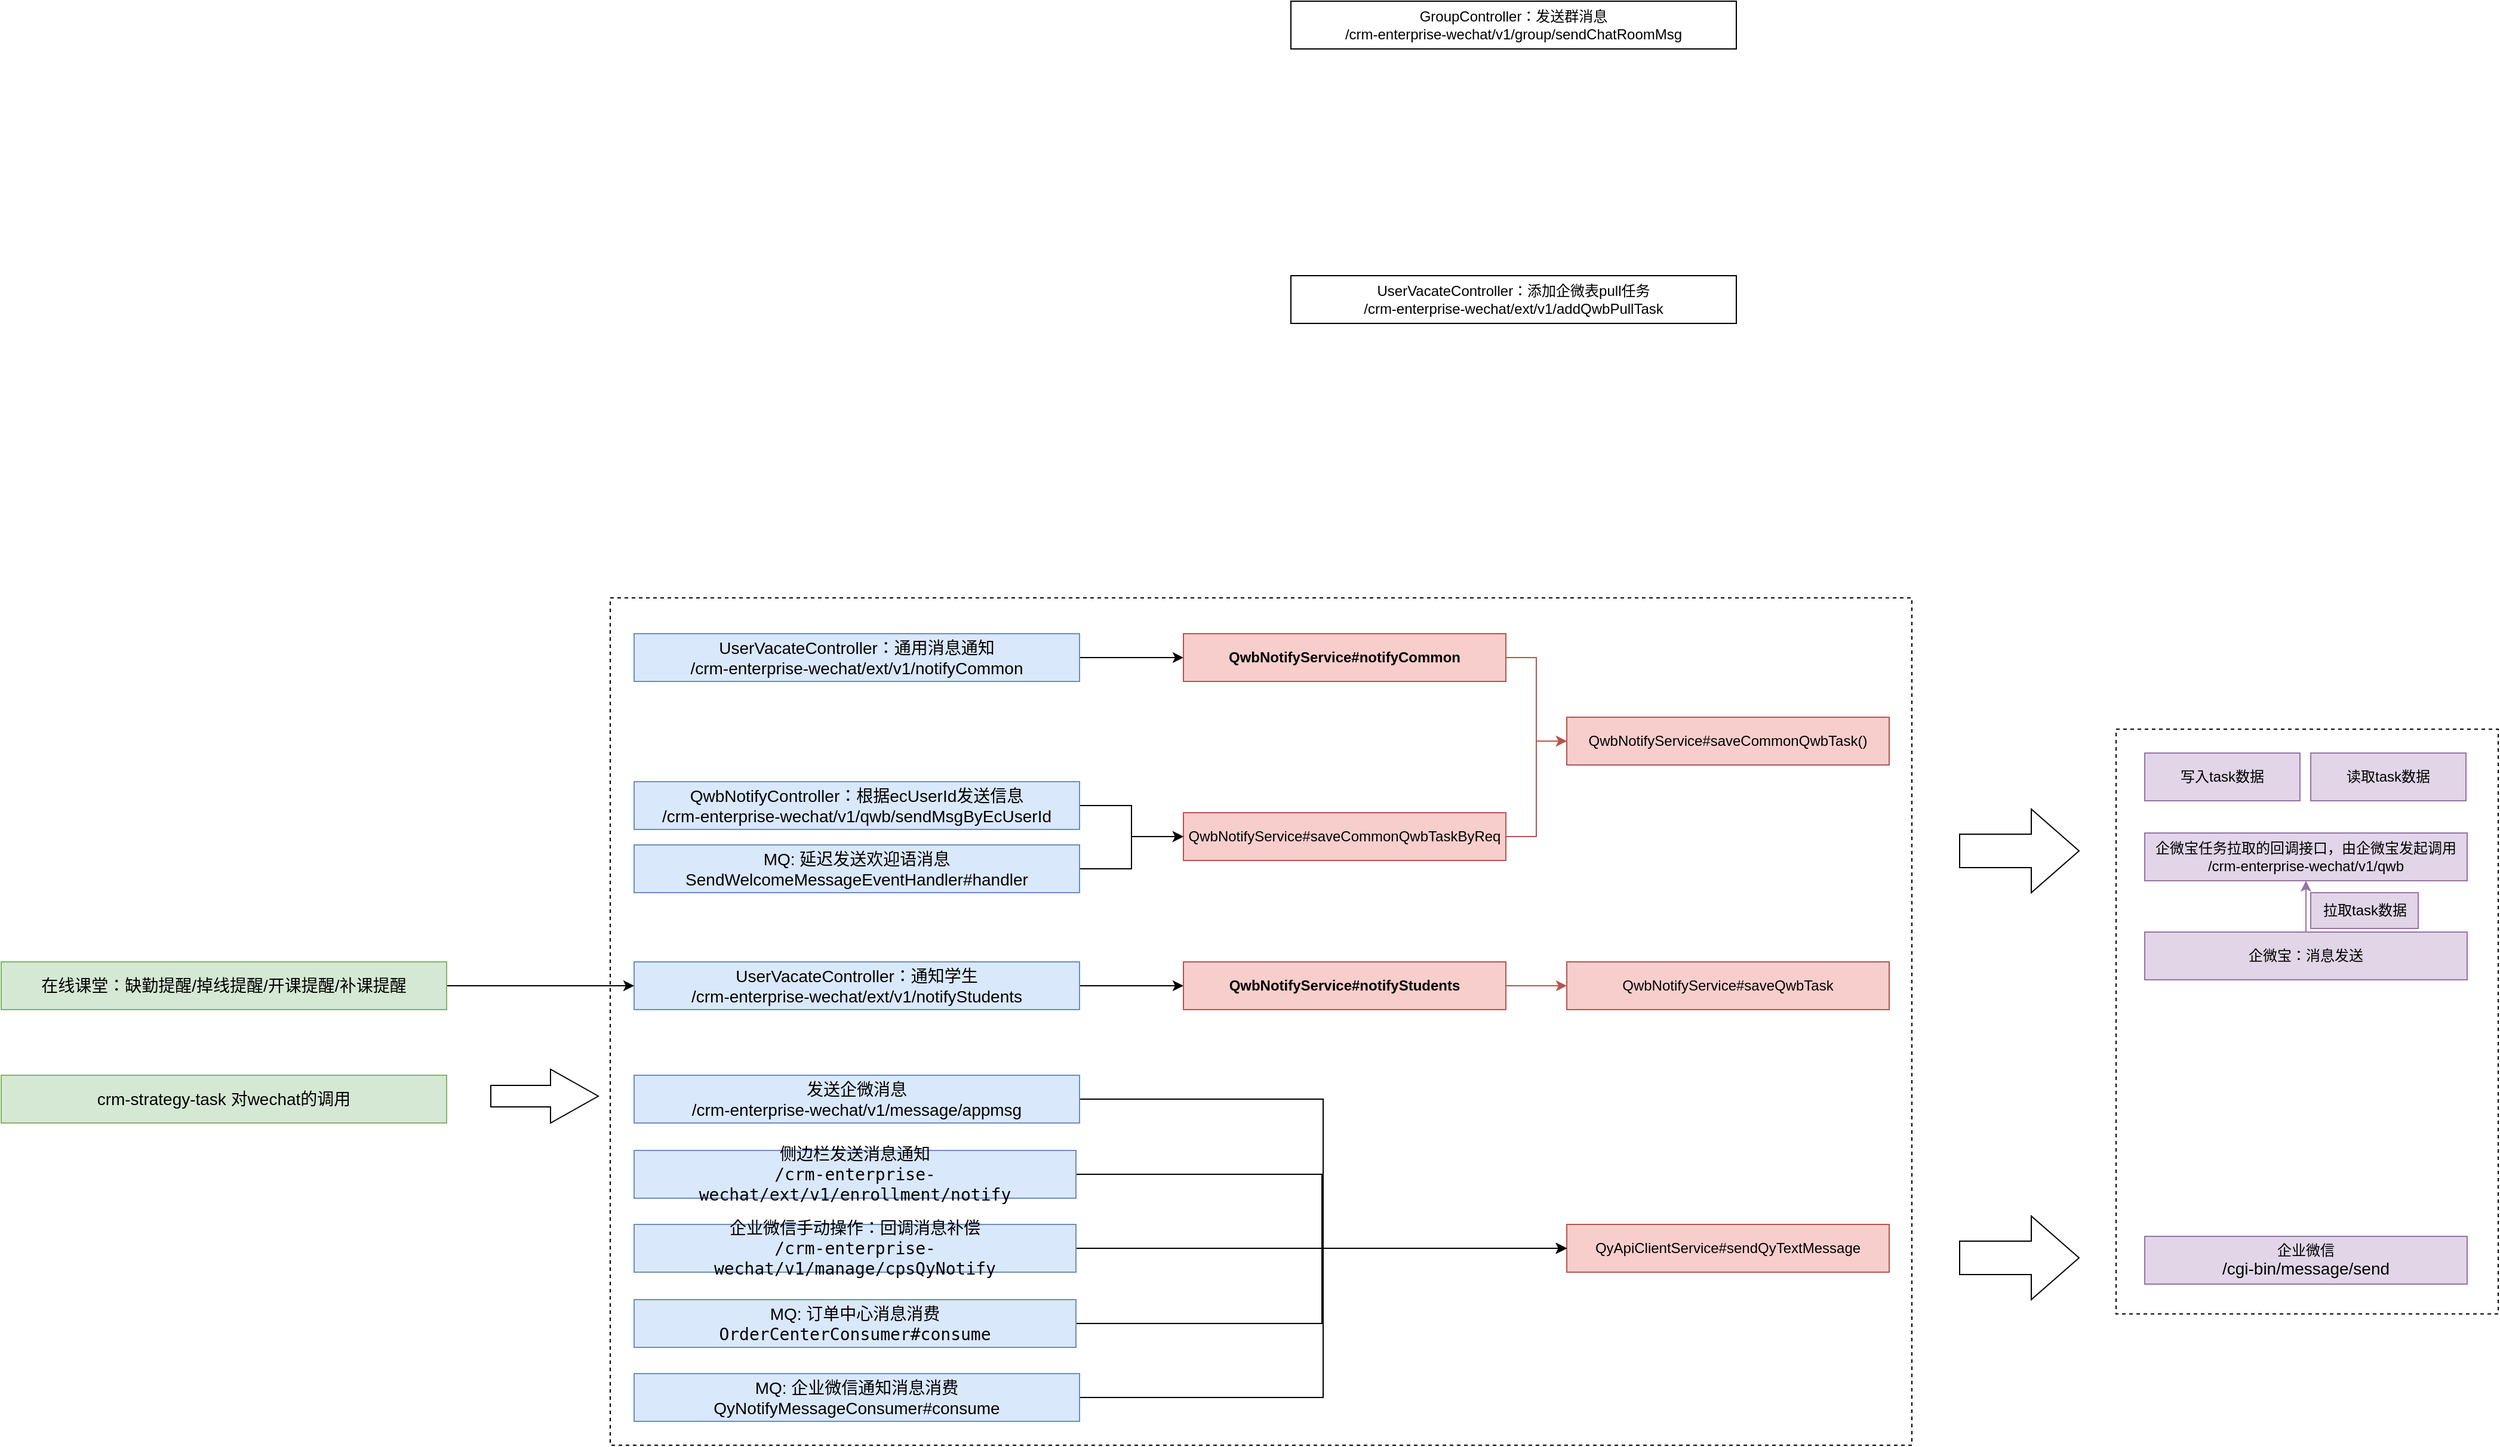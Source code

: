 <mxfile version="21.1.2" type="github">
  <diagram name="第 1 页" id="er9I0QnL_Se0PQcWxd1t">
    <mxGraphModel dx="2889" dy="1815" grid="1" gridSize="10" guides="1" tooltips="1" connect="1" arrows="1" fold="1" page="1" pageScale="1" pageWidth="827" pageHeight="1169" math="0" shadow="0">
      <root>
        <mxCell id="0" />
        <mxCell id="1" parent="0" />
        <mxCell id="ewofRc9dXVoDsyhrSTzK-49" value="" style="rounded=0;whiteSpace=wrap;html=1;labelBackgroundColor=#FFFFFF;fillColor=none;dashed=1;" vertex="1" parent="1">
          <mxGeometry x="-960" y="240" width="1090" height="710" as="geometry" />
        </mxCell>
        <mxCell id="ewofRc9dXVoDsyhrSTzK-48" value="" style="rounded=0;whiteSpace=wrap;html=1;labelBackgroundColor=#FFFFFF;fillColor=none;dashed=1;" vertex="1" parent="1">
          <mxGeometry x="301" y="350" width="320" height="490" as="geometry" />
        </mxCell>
        <mxCell id="ewofRc9dXVoDsyhrSTzK-10" style="edgeStyle=orthogonalEdgeStyle;rounded=0;orthogonalLoop=1;jettySize=auto;html=1;exitX=0.5;exitY=0;exitDx=0;exitDy=0;entryX=0.5;entryY=1;entryDx=0;entryDy=0;fillColor=#e1d5e7;strokeColor=#9673a6;" edge="1" parent="1" source="ewofRc9dXVoDsyhrSTzK-1" target="ewofRc9dXVoDsyhrSTzK-9">
          <mxGeometry relative="1" as="geometry" />
        </mxCell>
        <mxCell id="ewofRc9dXVoDsyhrSTzK-1" value="&lt;font style=&quot;&quot;&gt;企微宝：消息发送&lt;br&gt;&lt;/font&gt;" style="rounded=0;whiteSpace=wrap;html=1;fillColor=#e1d5e7;strokeColor=#9673a6;" vertex="1" parent="1">
          <mxGeometry x="325" y="520" width="270" height="40" as="geometry" />
        </mxCell>
        <mxCell id="ewofRc9dXVoDsyhrSTzK-2" value="&lt;font style=&quot;&quot;&gt;企业微信&lt;br&gt;&lt;span style=&quot;font-size: 14px;&quot;&gt;/cgi-bin/message/send&lt;/span&gt;&lt;br&gt;&lt;/font&gt;" style="rounded=0;whiteSpace=wrap;html=1;fillColor=#e1d5e7;strokeColor=#9673a6;" vertex="1" parent="1">
          <mxGeometry x="325" y="775" width="270" height="40" as="geometry" />
        </mxCell>
        <mxCell id="ewofRc9dXVoDsyhrSTzK-3" value="&lt;font style=&quot;&quot;&gt;QyApiClientService#sendQyTextMessage&lt;br&gt;&lt;/font&gt;" style="rounded=0;whiteSpace=wrap;html=1;fillColor=#f8cecc;strokeColor=#b85450;" vertex="1" parent="1">
          <mxGeometry x="-159" y="765" width="270" height="40" as="geometry" />
        </mxCell>
        <mxCell id="ewofRc9dXVoDsyhrSTzK-39" style="edgeStyle=orthogonalEdgeStyle;rounded=0;orthogonalLoop=1;jettySize=auto;html=1;exitX=1;exitY=0.5;exitDx=0;exitDy=0;entryX=0;entryY=0.5;entryDx=0;entryDy=0;" edge="1" parent="1" source="ewofRc9dXVoDsyhrSTzK-4" target="ewofRc9dXVoDsyhrSTzK-3">
          <mxGeometry relative="1" as="geometry" />
        </mxCell>
        <mxCell id="ewofRc9dXVoDsyhrSTzK-4" value="&lt;font style=&quot;font-size: 14px;&quot;&gt;发送企微消息&lt;br style=&quot;font-size: 14px;&quot;&gt;/crm-enterprise-wechat/v1/message/appmsg&lt;br style=&quot;font-size: 14px;&quot;&gt;&lt;/font&gt;" style="rounded=0;whiteSpace=wrap;html=1;fillColor=#dae8fc;strokeColor=#6c8ebf;fontSize=14;" vertex="1" parent="1">
          <mxGeometry x="-940" y="640" width="373" height="40" as="geometry" />
        </mxCell>
        <mxCell id="ewofRc9dXVoDsyhrSTzK-41" style="edgeStyle=orthogonalEdgeStyle;rounded=0;orthogonalLoop=1;jettySize=auto;html=1;exitX=1;exitY=0.5;exitDx=0;exitDy=0;entryX=0;entryY=0.5;entryDx=0;entryDy=0;" edge="1" parent="1" source="ewofRc9dXVoDsyhrSTzK-5" target="ewofRc9dXVoDsyhrSTzK-3">
          <mxGeometry relative="1" as="geometry">
            <Array as="points">
              <mxPoint x="-364" y="723" />
              <mxPoint x="-364" y="785" />
            </Array>
          </mxGeometry>
        </mxCell>
        <mxCell id="ewofRc9dXVoDsyhrSTzK-5" value="&lt;font style=&quot;font-size: 14px;&quot;&gt;侧边栏发送消息通知&lt;br style=&quot;font-size: 14px;&quot;&gt;&lt;font face=&quot;JetBrains Mono, monospace&quot; style=&quot;font-size: 14px;&quot;&gt;/crm-enterprise-wechat/ext/v1/enrollment/notify&lt;/font&gt;&lt;br style=&quot;font-size: 14px;&quot;&gt;&lt;/font&gt;" style="rounded=0;whiteSpace=wrap;html=1;fillColor=#dae8fc;strokeColor=#6c8ebf;fontSize=14;" vertex="1" parent="1">
          <mxGeometry x="-940" y="703" width="370" height="40" as="geometry" />
        </mxCell>
        <mxCell id="ewofRc9dXVoDsyhrSTzK-43" style="edgeStyle=orthogonalEdgeStyle;rounded=0;orthogonalLoop=1;jettySize=auto;html=1;exitX=1;exitY=0.5;exitDx=0;exitDy=0;entryX=0;entryY=0.5;entryDx=0;entryDy=0;" edge="1" parent="1" source="ewofRc9dXVoDsyhrSTzK-6" target="ewofRc9dXVoDsyhrSTzK-3">
          <mxGeometry relative="1" as="geometry">
            <Array as="points">
              <mxPoint x="-364" y="848" />
              <mxPoint x="-364" y="785" />
            </Array>
          </mxGeometry>
        </mxCell>
        <mxCell id="ewofRc9dXVoDsyhrSTzK-6" value="&lt;font style=&quot;font-size: 14px;&quot;&gt;MQ: 订单中心消息消费&lt;br style=&quot;font-size: 14px;&quot;&gt;&lt;font face=&quot;JetBrains Mono, monospace&quot; style=&quot;font-size: 14px;&quot;&gt;OrderCenterConsumer#consume&lt;/font&gt;&lt;br style=&quot;font-size: 14px;&quot;&gt;&lt;/font&gt;" style="rounded=0;whiteSpace=wrap;html=1;fillColor=#dae8fc;strokeColor=#6c8ebf;fontSize=14;" vertex="1" parent="1">
          <mxGeometry x="-940" y="828" width="370" height="40" as="geometry" />
        </mxCell>
        <mxCell id="ewofRc9dXVoDsyhrSTzK-42" style="edgeStyle=orthogonalEdgeStyle;rounded=0;orthogonalLoop=1;jettySize=auto;html=1;exitX=1;exitY=0.5;exitDx=0;exitDy=0;entryX=0;entryY=0.5;entryDx=0;entryDy=0;" edge="1" parent="1" source="ewofRc9dXVoDsyhrSTzK-7" target="ewofRc9dXVoDsyhrSTzK-3">
          <mxGeometry relative="1" as="geometry" />
        </mxCell>
        <mxCell id="ewofRc9dXVoDsyhrSTzK-7" value="&lt;font style=&quot;font-size: 14px;&quot;&gt;企业微信手动操作：回调消息补偿&lt;br style=&quot;font-size: 14px;&quot;&gt;&lt;font face=&quot;JetBrains Mono, monospace&quot; style=&quot;font-size: 14px;&quot;&gt;/crm-enterprise-wechat/v1/manage/cpsQyNotify&lt;/font&gt;&lt;br style=&quot;font-size: 14px;&quot;&gt;&lt;/font&gt;" style="rounded=0;whiteSpace=wrap;html=1;fillColor=#dae8fc;strokeColor=#6c8ebf;fontSize=14;" vertex="1" parent="1">
          <mxGeometry x="-940" y="765" width="370" height="40" as="geometry" />
        </mxCell>
        <mxCell id="ewofRc9dXVoDsyhrSTzK-44" style="edgeStyle=orthogonalEdgeStyle;rounded=0;orthogonalLoop=1;jettySize=auto;html=1;exitX=1;exitY=0.5;exitDx=0;exitDy=0;entryX=0;entryY=0.5;entryDx=0;entryDy=0;" edge="1" parent="1" source="ewofRc9dXVoDsyhrSTzK-8" target="ewofRc9dXVoDsyhrSTzK-3">
          <mxGeometry relative="1" as="geometry" />
        </mxCell>
        <mxCell id="ewofRc9dXVoDsyhrSTzK-8" value="&lt;font style=&quot;font-size: 14px;&quot;&gt;MQ: 企业微信通知消息消费&lt;br style=&quot;font-size: 14px;&quot;&gt;QyNotifyMessageConsumer#consume&lt;br style=&quot;font-size: 14px;&quot;&gt;&lt;/font&gt;" style="rounded=0;whiteSpace=wrap;html=1;fillColor=#dae8fc;strokeColor=#6c8ebf;fontSize=14;" vertex="1" parent="1">
          <mxGeometry x="-940" y="890" width="373" height="40" as="geometry" />
        </mxCell>
        <mxCell id="ewofRc9dXVoDsyhrSTzK-9" value="&lt;font style=&quot;&quot;&gt;企微宝任务拉取的回调接口，由企微宝发起调用&lt;br&gt;/crm-enterprise-wechat/v1/qwb&lt;br&gt;&lt;/font&gt;" style="rounded=0;whiteSpace=wrap;html=1;fillColor=#e1d5e7;strokeColor=#9673a6;" vertex="1" parent="1">
          <mxGeometry x="325" y="437" width="270" height="40" as="geometry" />
        </mxCell>
        <mxCell id="ewofRc9dXVoDsyhrSTzK-11" value="拉取task数据" style="text;html=1;align=center;verticalAlign=middle;resizable=0;points=[];autosize=1;strokeColor=#9673a6;fillColor=#e1d5e7;" vertex="1" parent="1">
          <mxGeometry x="464" y="487" width="90" height="30" as="geometry" />
        </mxCell>
        <mxCell id="ewofRc9dXVoDsyhrSTzK-12" value="&lt;font style=&quot;&quot;&gt;写入task数据&lt;br&gt;&lt;/font&gt;" style="rounded=0;whiteSpace=wrap;html=1;fillColor=#e1d5e7;strokeColor=#9673a6;" vertex="1" parent="1">
          <mxGeometry x="325" y="370" width="130" height="40" as="geometry" />
        </mxCell>
        <mxCell id="ewofRc9dXVoDsyhrSTzK-13" value="&lt;font style=&quot;&quot;&gt;读取task数据&lt;br&gt;&lt;/font&gt;" style="rounded=0;whiteSpace=wrap;html=1;fillColor=#e1d5e7;strokeColor=#9673a6;" vertex="1" parent="1">
          <mxGeometry x="464" y="370" width="130" height="40" as="geometry" />
        </mxCell>
        <mxCell id="ewofRc9dXVoDsyhrSTzK-14" value="&lt;font style=&quot;&quot;&gt;UserVacateController：添加企微表pull任务&lt;br&gt;/crm-enterprise-wechat/ext/v1/addQwbPullTask&lt;br&gt;&lt;/font&gt;" style="rounded=0;whiteSpace=wrap;html=1;" vertex="1" parent="1">
          <mxGeometry x="-390" y="-30" width="373" height="40" as="geometry" />
        </mxCell>
        <mxCell id="ewofRc9dXVoDsyhrSTzK-31" style="edgeStyle=orthogonalEdgeStyle;rounded=0;orthogonalLoop=1;jettySize=auto;html=1;exitX=1;exitY=0.5;exitDx=0;exitDy=0;entryX=0;entryY=0.5;entryDx=0;entryDy=0;" edge="1" parent="1" source="ewofRc9dXVoDsyhrSTzK-15" target="ewofRc9dXVoDsyhrSTzK-22">
          <mxGeometry relative="1" as="geometry" />
        </mxCell>
        <mxCell id="ewofRc9dXVoDsyhrSTzK-15" value="&lt;font style=&quot;font-size: 14px;&quot;&gt;UserVacateController：通知学生&lt;br style=&quot;font-size: 14px;&quot;&gt;/crm-enterprise-wechat/ext/v1/notifyStudents&lt;br style=&quot;font-size: 14px;&quot;&gt;&lt;/font&gt;" style="rounded=0;whiteSpace=wrap;html=1;fillColor=#dae8fc;strokeColor=#6c8ebf;fontSize=14;" vertex="1" parent="1">
          <mxGeometry x="-940" y="545" width="373" height="40" as="geometry" />
        </mxCell>
        <mxCell id="ewofRc9dXVoDsyhrSTzK-30" style="edgeStyle=orthogonalEdgeStyle;rounded=0;orthogonalLoop=1;jettySize=auto;html=1;exitX=1;exitY=0.5;exitDx=0;exitDy=0;entryX=0;entryY=0.5;entryDx=0;entryDy=0;" edge="1" parent="1" source="ewofRc9dXVoDsyhrSTzK-16" target="ewofRc9dXVoDsyhrSTzK-23">
          <mxGeometry relative="1" as="geometry" />
        </mxCell>
        <mxCell id="ewofRc9dXVoDsyhrSTzK-16" value="&lt;font style=&quot;font-size: 14px;&quot;&gt;UserVacateController：通用消息通知&lt;br style=&quot;font-size: 14px;&quot;&gt;/crm-enterprise-wechat/ext/v1/notifyCommon&lt;br style=&quot;font-size: 14px;&quot;&gt;&lt;/font&gt;" style="rounded=0;whiteSpace=wrap;html=1;fillColor=#dae8fc;strokeColor=#6c8ebf;fontSize=14;" vertex="1" parent="1">
          <mxGeometry x="-940" y="270" width="373" height="40" as="geometry" />
        </mxCell>
        <mxCell id="ewofRc9dXVoDsyhrSTzK-17" value="&lt;font style=&quot;&quot;&gt;GroupController：发送群消息&lt;br&gt;/crm-enterprise-wechat/v1/group/sendChatRoomMsg&lt;br&gt;&lt;/font&gt;" style="rounded=0;whiteSpace=wrap;html=1;" vertex="1" parent="1">
          <mxGeometry x="-390" y="-260" width="373" height="40" as="geometry" />
        </mxCell>
        <mxCell id="ewofRc9dXVoDsyhrSTzK-26" style="edgeStyle=orthogonalEdgeStyle;rounded=0;orthogonalLoop=1;jettySize=auto;html=1;exitX=1;exitY=0.5;exitDx=0;exitDy=0;entryX=0;entryY=0.5;entryDx=0;entryDy=0;" edge="1" parent="1" source="ewofRc9dXVoDsyhrSTzK-18" target="ewofRc9dXVoDsyhrSTzK-24">
          <mxGeometry relative="1" as="geometry" />
        </mxCell>
        <mxCell id="ewofRc9dXVoDsyhrSTzK-18" value="&lt;font style=&quot;font-size: 14px;&quot;&gt;QwbNotifyController：根据ecUserId发送信息&lt;br style=&quot;font-size: 14px;&quot;&gt;/crm-enterprise-wechat/v1/qwb/sendMsgByEcUserId&lt;br style=&quot;font-size: 14px;&quot;&gt;&lt;/font&gt;" style="rounded=0;whiteSpace=wrap;html=1;fillColor=#dae8fc;strokeColor=#6c8ebf;fontSize=14;" vertex="1" parent="1">
          <mxGeometry x="-940" y="394" width="373" height="40" as="geometry" />
        </mxCell>
        <mxCell id="ewofRc9dXVoDsyhrSTzK-20" value="&lt;font style=&quot;&quot;&gt;QwbNotifyService#saveCommonQwbTask()&lt;br&gt;&lt;/font&gt;" style="rounded=0;whiteSpace=wrap;html=1;fillColor=#f8cecc;strokeColor=#b85450;" vertex="1" parent="1">
          <mxGeometry x="-159" y="340" width="270" height="40" as="geometry" />
        </mxCell>
        <mxCell id="ewofRc9dXVoDsyhrSTzK-21" value="&lt;font style=&quot;&quot;&gt;QwbNotifyService#saveQwbTask&lt;br&gt;&lt;/font&gt;" style="rounded=0;whiteSpace=wrap;html=1;fillColor=#f8cecc;strokeColor=#b85450;" vertex="1" parent="1">
          <mxGeometry x="-159" y="545" width="270" height="40" as="geometry" />
        </mxCell>
        <mxCell id="ewofRc9dXVoDsyhrSTzK-38" style="edgeStyle=orthogonalEdgeStyle;rounded=0;orthogonalLoop=1;jettySize=auto;html=1;exitX=1;exitY=0.5;exitDx=0;exitDy=0;entryX=0;entryY=0.5;entryDx=0;entryDy=0;fillColor=#f8cecc;strokeColor=#b85450;" edge="1" parent="1" source="ewofRc9dXVoDsyhrSTzK-22" target="ewofRc9dXVoDsyhrSTzK-21">
          <mxGeometry relative="1" as="geometry" />
        </mxCell>
        <mxCell id="ewofRc9dXVoDsyhrSTzK-22" value="&lt;font style=&quot;&quot;&gt;&lt;b&gt;QwbNotifyService#notifyStudents&lt;/b&gt;&lt;br&gt;&lt;/font&gt;" style="rounded=0;whiteSpace=wrap;html=1;fillColor=#f8cecc;strokeColor=#b85450;" vertex="1" parent="1">
          <mxGeometry x="-480" y="545" width="270" height="40" as="geometry" />
        </mxCell>
        <mxCell id="ewofRc9dXVoDsyhrSTzK-34" style="edgeStyle=orthogonalEdgeStyle;rounded=0;orthogonalLoop=1;jettySize=auto;html=1;exitX=1;exitY=0.5;exitDx=0;exitDy=0;entryX=0;entryY=0.5;entryDx=0;entryDy=0;fillColor=#f8cecc;strokeColor=#b85450;" edge="1" parent="1" source="ewofRc9dXVoDsyhrSTzK-23" target="ewofRc9dXVoDsyhrSTzK-20">
          <mxGeometry relative="1" as="geometry" />
        </mxCell>
        <mxCell id="ewofRc9dXVoDsyhrSTzK-23" value="&lt;font style=&quot;&quot;&gt;&lt;b&gt;QwbNotifyService#notifyCommon&lt;/b&gt;&lt;br&gt;&lt;/font&gt;" style="rounded=0;whiteSpace=wrap;html=1;fillColor=#f8cecc;strokeColor=#b85450;" vertex="1" parent="1">
          <mxGeometry x="-480" y="270" width="270" height="40" as="geometry" />
        </mxCell>
        <mxCell id="ewofRc9dXVoDsyhrSTzK-36" style="edgeStyle=orthogonalEdgeStyle;rounded=0;orthogonalLoop=1;jettySize=auto;html=1;exitX=1;exitY=0.5;exitDx=0;exitDy=0;entryX=0;entryY=0.5;entryDx=0;entryDy=0;fillColor=#f8cecc;strokeColor=#b85450;" edge="1" parent="1" source="ewofRc9dXVoDsyhrSTzK-24" target="ewofRc9dXVoDsyhrSTzK-20">
          <mxGeometry relative="1" as="geometry" />
        </mxCell>
        <mxCell id="ewofRc9dXVoDsyhrSTzK-24" value="&lt;font style=&quot;&quot;&gt;QwbNotifyService#saveCommonQwbTaskByReq&lt;br&gt;&lt;/font&gt;" style="rounded=0;whiteSpace=wrap;html=1;fillColor=#f8cecc;strokeColor=#b85450;" vertex="1" parent="1">
          <mxGeometry x="-480" y="420" width="270" height="40" as="geometry" />
        </mxCell>
        <mxCell id="ewofRc9dXVoDsyhrSTzK-29" style="edgeStyle=orthogonalEdgeStyle;rounded=0;orthogonalLoop=1;jettySize=auto;html=1;exitX=1;exitY=0.5;exitDx=0;exitDy=0;entryX=0;entryY=0.5;entryDx=0;entryDy=0;" edge="1" parent="1" source="ewofRc9dXVoDsyhrSTzK-25" target="ewofRc9dXVoDsyhrSTzK-24">
          <mxGeometry relative="1" as="geometry" />
        </mxCell>
        <mxCell id="ewofRc9dXVoDsyhrSTzK-25" value="&lt;font style=&quot;font-size: 14px;&quot;&gt;&lt;div style=&quot;font-size: 14px;&quot;&gt;MQ: 延迟发送欢迎语消息&lt;/div&gt;&lt;div style=&quot;font-size: 14px;&quot;&gt;SendWelcomeMessageEventHandler#handler&lt;/div&gt;&lt;/font&gt;" style="rounded=0;whiteSpace=wrap;html=1;fillColor=#dae8fc;strokeColor=#6c8ebf;fontSize=14;" vertex="1" parent="1">
          <mxGeometry x="-940" y="447" width="373" height="40" as="geometry" />
        </mxCell>
        <mxCell id="ewofRc9dXVoDsyhrSTzK-46" style="edgeStyle=orthogonalEdgeStyle;rounded=0;orthogonalLoop=1;jettySize=auto;html=1;exitX=1;exitY=0.5;exitDx=0;exitDy=0;fontSize=14;" edge="1" parent="1" source="ewofRc9dXVoDsyhrSTzK-45" target="ewofRc9dXVoDsyhrSTzK-15">
          <mxGeometry relative="1" as="geometry" />
        </mxCell>
        <mxCell id="ewofRc9dXVoDsyhrSTzK-45" value="&lt;font style=&quot;font-size: 14px;&quot;&gt;在线课堂：缺勤提醒/掉线提醒/开课提醒/补课提醒&lt;br style=&quot;font-size: 14px;&quot;&gt;&lt;/font&gt;" style="rounded=0;whiteSpace=wrap;html=1;fillColor=#d5e8d4;strokeColor=#82b366;fontSize=14;" vertex="1" parent="1">
          <mxGeometry x="-1470" y="545" width="373" height="40" as="geometry" />
        </mxCell>
        <mxCell id="ewofRc9dXVoDsyhrSTzK-47" value="&lt;font style=&quot;font-size: 14px;&quot;&gt;crm-strategy-task 对wechat的调用&lt;br style=&quot;font-size: 14px;&quot;&gt;&lt;/font&gt;" style="rounded=0;whiteSpace=wrap;html=1;fillColor=#d5e8d4;strokeColor=#82b366;fontSize=14;" vertex="1" parent="1">
          <mxGeometry x="-1470" y="640" width="373" height="40" as="geometry" />
        </mxCell>
        <mxCell id="ewofRc9dXVoDsyhrSTzK-52" value="" style="html=1;shadow=0;dashed=0;align=center;verticalAlign=middle;shape=mxgraph.arrows2.arrow;dy=0.6;dx=40;notch=0;" vertex="1" parent="1">
          <mxGeometry x="170" y="417" width="100" height="70" as="geometry" />
        </mxCell>
        <mxCell id="ewofRc9dXVoDsyhrSTzK-53" value="" style="html=1;shadow=0;dashed=0;align=center;verticalAlign=middle;shape=mxgraph.arrows2.arrow;dy=0.6;dx=40;notch=0;" vertex="1" parent="1">
          <mxGeometry x="170" y="758" width="100" height="70" as="geometry" />
        </mxCell>
        <mxCell id="ewofRc9dXVoDsyhrSTzK-54" value="" style="html=1;shadow=0;dashed=0;align=center;verticalAlign=middle;shape=mxgraph.arrows2.arrow;dy=0.6;dx=40;notch=0;" vertex="1" parent="1">
          <mxGeometry x="-1060" y="635" width="90" height="45" as="geometry" />
        </mxCell>
      </root>
    </mxGraphModel>
  </diagram>
</mxfile>
